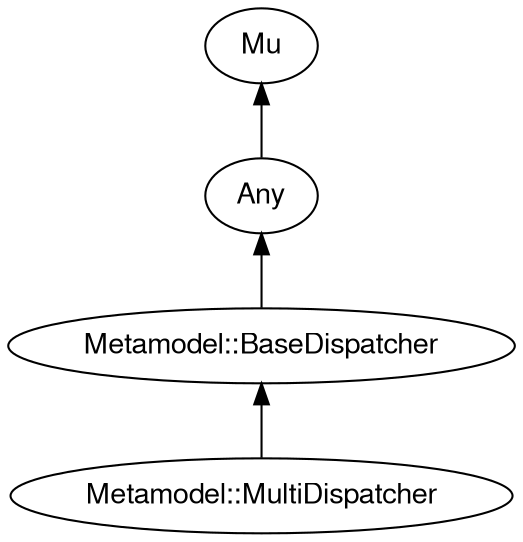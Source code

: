 digraph "perl6-type-graph" {
    rankdir=BT;
    splines=polyline;
    overlap=false; 
    graph [truecolor=true bgcolor="#FFFFFF"];
    // Types
    "Metamodel::MultiDispatcher" [color="#000000", fontcolor="#000000", href="/type/Metamodel::MultiDispatcher", fontname="FreeSans"];
    "Mu" [color="#000000", fontcolor="#000000", href="/type/Mu", fontname="FreeSans"];
    "Any" [color="#000000", fontcolor="#000000", href="/type/Any", fontname="FreeSans"];
    "Metamodel::BaseDispatcher" [color="#000000", fontcolor="#000000", href="/type/Metamodel::BaseDispatcher", fontname="FreeSans"];

    // Superclasses
    "Metamodel::MultiDispatcher" -> "Metamodel::BaseDispatcher" [color="#000000"];
    "Any" -> "Mu" [color="#000000"];
    "Metamodel::BaseDispatcher" -> "Any" [color="#000000"];

    // Roles
}
